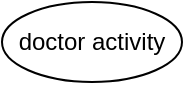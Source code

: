 <mxfile version="20.8.5" type="github">
  <diagram id="CU9Hpq5bAyay2SBRO48r" name="Page-1">
    <mxGraphModel dx="880" dy="456" grid="1" gridSize="10" guides="1" tooltips="1" connect="1" arrows="1" fold="1" page="1" pageScale="1" pageWidth="850" pageHeight="1100" math="0" shadow="0">
      <root>
        <mxCell id="0" />
        <mxCell id="1" parent="0" />
        <mxCell id="_IYqeFIl0cyCxJSRcvj5-1" value="doctor activity" style="ellipse;whiteSpace=wrap;html=1;" vertex="1" parent="1">
          <mxGeometry x="390" y="40" width="90" height="40" as="geometry" />
        </mxCell>
      </root>
    </mxGraphModel>
  </diagram>
</mxfile>
